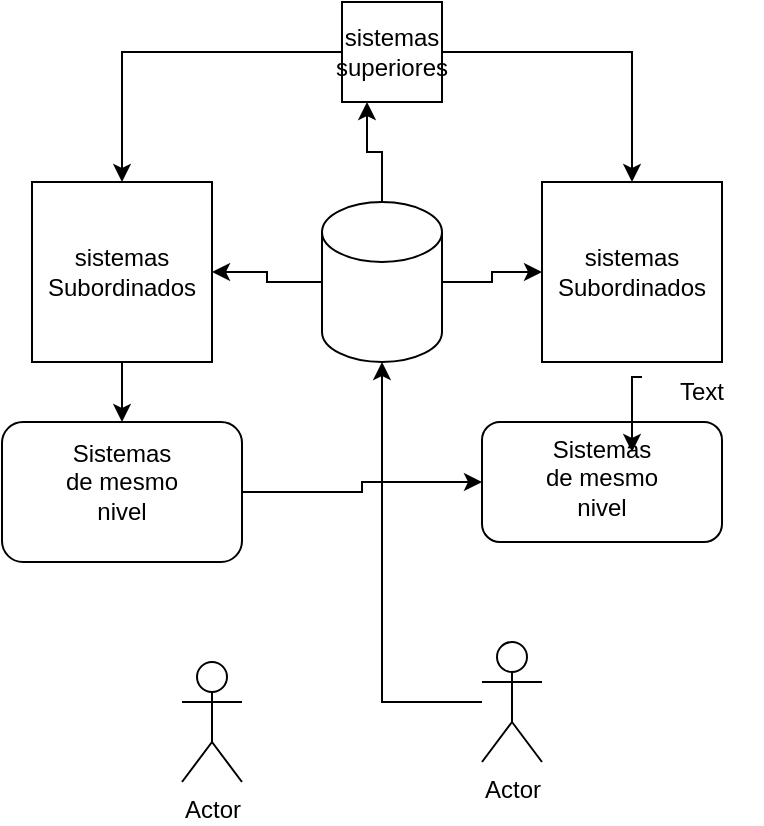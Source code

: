 <mxfile version="20.2.5" type="github">
  <diagram id="cBtCiH-UORL5pPjjxskB" name="Página-1">
    <mxGraphModel dx="778" dy="461" grid="1" gridSize="10" guides="1" tooltips="1" connect="1" arrows="1" fold="1" page="1" pageScale="1" pageWidth="827" pageHeight="1169" math="0" shadow="0">
      <root>
        <mxCell id="0" />
        <mxCell id="1" parent="0" />
        <mxCell id="sNf74tZnmshHmBwiiSrK-13" style="edgeStyle=orthogonalEdgeStyle;rounded=0;orthogonalLoop=1;jettySize=auto;html=1;" edge="1" parent="1" source="sNf74tZnmshHmBwiiSrK-1" target="sNf74tZnmshHmBwiiSrK-2">
          <mxGeometry relative="1" as="geometry" />
        </mxCell>
        <mxCell id="sNf74tZnmshHmBwiiSrK-14" style="edgeStyle=orthogonalEdgeStyle;rounded=0;orthogonalLoop=1;jettySize=auto;html=1;entryX=0.5;entryY=0;entryDx=0;entryDy=0;" edge="1" parent="1" source="sNf74tZnmshHmBwiiSrK-1" target="sNf74tZnmshHmBwiiSrK-4">
          <mxGeometry relative="1" as="geometry" />
        </mxCell>
        <mxCell id="sNf74tZnmshHmBwiiSrK-1" value="sistemas superiores" style="whiteSpace=wrap;html=1;aspect=fixed;" vertex="1" parent="1">
          <mxGeometry x="220" y="30" width="50" height="50" as="geometry" />
        </mxCell>
        <mxCell id="sNf74tZnmshHmBwiiSrK-15" style="edgeStyle=orthogonalEdgeStyle;rounded=0;orthogonalLoop=1;jettySize=auto;html=1;" edge="1" parent="1" source="sNf74tZnmshHmBwiiSrK-2" target="sNf74tZnmshHmBwiiSrK-6">
          <mxGeometry relative="1" as="geometry" />
        </mxCell>
        <mxCell id="sNf74tZnmshHmBwiiSrK-2" value="sistemas Subordinados" style="whiteSpace=wrap;html=1;aspect=fixed;" vertex="1" parent="1">
          <mxGeometry x="65" y="120" width="90" height="90" as="geometry" />
        </mxCell>
        <mxCell id="sNf74tZnmshHmBwiiSrK-4" value="sistemas Subordinados" style="whiteSpace=wrap;html=1;aspect=fixed;" vertex="1" parent="1">
          <mxGeometry x="320" y="120" width="90" height="90" as="geometry" />
        </mxCell>
        <mxCell id="sNf74tZnmshHmBwiiSrK-5" value="" style="rounded=1;whiteSpace=wrap;html=1;" vertex="1" parent="1">
          <mxGeometry x="290" y="240" width="120" height="60" as="geometry" />
        </mxCell>
        <mxCell id="sNf74tZnmshHmBwiiSrK-12" style="edgeStyle=orthogonalEdgeStyle;rounded=0;orthogonalLoop=1;jettySize=auto;html=1;entryX=0;entryY=0.5;entryDx=0;entryDy=0;" edge="1" parent="1" source="sNf74tZnmshHmBwiiSrK-6" target="sNf74tZnmshHmBwiiSrK-5">
          <mxGeometry relative="1" as="geometry" />
        </mxCell>
        <mxCell id="sNf74tZnmshHmBwiiSrK-6" value="" style="rounded=1;whiteSpace=wrap;html=1;" vertex="1" parent="1">
          <mxGeometry x="50" y="240" width="120" height="70" as="geometry" />
        </mxCell>
        <mxCell id="sNf74tZnmshHmBwiiSrK-16" style="edgeStyle=orthogonalEdgeStyle;rounded=0;orthogonalLoop=1;jettySize=auto;html=1;exitX=0;exitY=0.25;exitDx=0;exitDy=0;entryX=0.75;entryY=0;entryDx=0;entryDy=0;" edge="1" parent="1" source="sNf74tZnmshHmBwiiSrK-7" target="sNf74tZnmshHmBwiiSrK-9">
          <mxGeometry relative="1" as="geometry" />
        </mxCell>
        <mxCell id="sNf74tZnmshHmBwiiSrK-7" value="Text" style="text;html=1;strokeColor=none;fillColor=none;align=center;verticalAlign=middle;whiteSpace=wrap;rounded=0;" vertex="1" parent="1">
          <mxGeometry x="370" y="210" width="60" height="30" as="geometry" />
        </mxCell>
        <mxCell id="sNf74tZnmshHmBwiiSrK-8" value="Sistemas de mesmo nivel" style="text;html=1;strokeColor=none;fillColor=none;align=center;verticalAlign=middle;whiteSpace=wrap;rounded=0;" vertex="1" parent="1">
          <mxGeometry x="80" y="255" width="60" height="30" as="geometry" />
        </mxCell>
        <mxCell id="sNf74tZnmshHmBwiiSrK-9" value="Sistemas de mesmo nivel" style="text;html=1;strokeColor=none;fillColor=none;align=center;verticalAlign=middle;whiteSpace=wrap;rounded=0;" vertex="1" parent="1">
          <mxGeometry x="320" y="255" width="60" height="25" as="geometry" />
        </mxCell>
        <mxCell id="sNf74tZnmshHmBwiiSrK-17" style="edgeStyle=orthogonalEdgeStyle;rounded=0;orthogonalLoop=1;jettySize=auto;html=1;entryX=0.5;entryY=1;entryDx=0;entryDy=0;entryPerimeter=0;" edge="1" parent="1" source="sNf74tZnmshHmBwiiSrK-10" target="sNf74tZnmshHmBwiiSrK-18">
          <mxGeometry relative="1" as="geometry" />
        </mxCell>
        <mxCell id="sNf74tZnmshHmBwiiSrK-10" value="Actor" style="shape=umlActor;verticalLabelPosition=bottom;verticalAlign=top;html=1;outlineConnect=0;" vertex="1" parent="1">
          <mxGeometry x="290" y="350" width="30" height="60" as="geometry" />
        </mxCell>
        <mxCell id="sNf74tZnmshHmBwiiSrK-11" value="Actor" style="shape=umlActor;verticalLabelPosition=bottom;verticalAlign=top;html=1;outlineConnect=0;" vertex="1" parent="1">
          <mxGeometry x="140" y="360" width="30" height="60" as="geometry" />
        </mxCell>
        <mxCell id="sNf74tZnmshHmBwiiSrK-19" style="edgeStyle=orthogonalEdgeStyle;rounded=0;orthogonalLoop=1;jettySize=auto;html=1;entryX=0.25;entryY=1;entryDx=0;entryDy=0;" edge="1" parent="1" source="sNf74tZnmshHmBwiiSrK-18" target="sNf74tZnmshHmBwiiSrK-1">
          <mxGeometry relative="1" as="geometry" />
        </mxCell>
        <mxCell id="sNf74tZnmshHmBwiiSrK-20" style="edgeStyle=orthogonalEdgeStyle;rounded=0;orthogonalLoop=1;jettySize=auto;html=1;" edge="1" parent="1" source="sNf74tZnmshHmBwiiSrK-18" target="sNf74tZnmshHmBwiiSrK-2">
          <mxGeometry relative="1" as="geometry" />
        </mxCell>
        <mxCell id="sNf74tZnmshHmBwiiSrK-21" style="edgeStyle=orthogonalEdgeStyle;rounded=0;orthogonalLoop=1;jettySize=auto;html=1;" edge="1" parent="1" source="sNf74tZnmshHmBwiiSrK-18" target="sNf74tZnmshHmBwiiSrK-4">
          <mxGeometry relative="1" as="geometry" />
        </mxCell>
        <mxCell id="sNf74tZnmshHmBwiiSrK-18" value="" style="shape=cylinder3;whiteSpace=wrap;html=1;boundedLbl=1;backgroundOutline=1;size=15;" vertex="1" parent="1">
          <mxGeometry x="210" y="130" width="60" height="80" as="geometry" />
        </mxCell>
      </root>
    </mxGraphModel>
  </diagram>
</mxfile>
